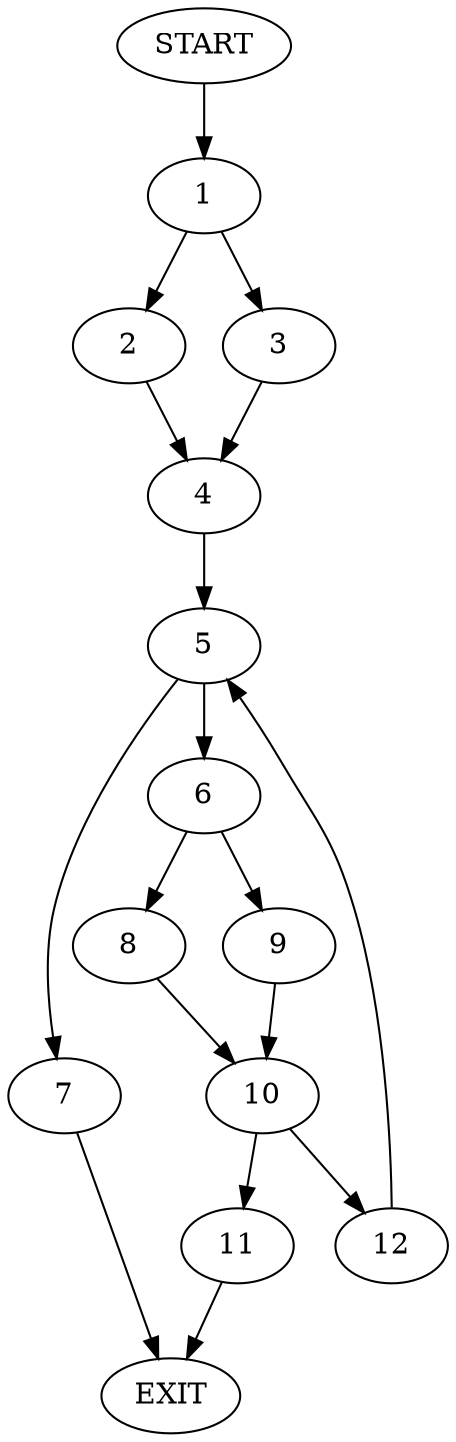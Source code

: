 digraph {
0 [label="START"]
13 [label="EXIT"]
0 -> 1
1 -> 2
1 -> 3
3 -> 4
2 -> 4
4 -> 5
5 -> 6
5 -> 7
6 -> 8
6 -> 9
7 -> 13
9 -> 10
8 -> 10
10 -> 11
10 -> 12
12 -> 5
11 -> 13
}
